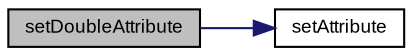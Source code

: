 digraph "setDoubleAttribute"
{
  bgcolor="transparent";
  edge [fontname="Arial",fontsize="9",labelfontname="Arial",labelfontsize="9"];
  node [fontname="Arial",fontsize="9",shape=record];
  rankdir="LR";
  Node1 [label="setDoubleAttribute",height=0.2,width=0.4,color="black", fillcolor="grey75", style="filled" fontcolor="black"];
  Node1 -> Node2 [color="midnightblue",fontsize="9",style="solid",fontname="Arial"];
  Node2 [label="setAttribute",height=0.2,width=0.4,color="black",URL="$class_v_s_t_g_u_i_1_1_u_i_attributes.html#a6080c68ac82148bc668e9218b1d39854"];
}
